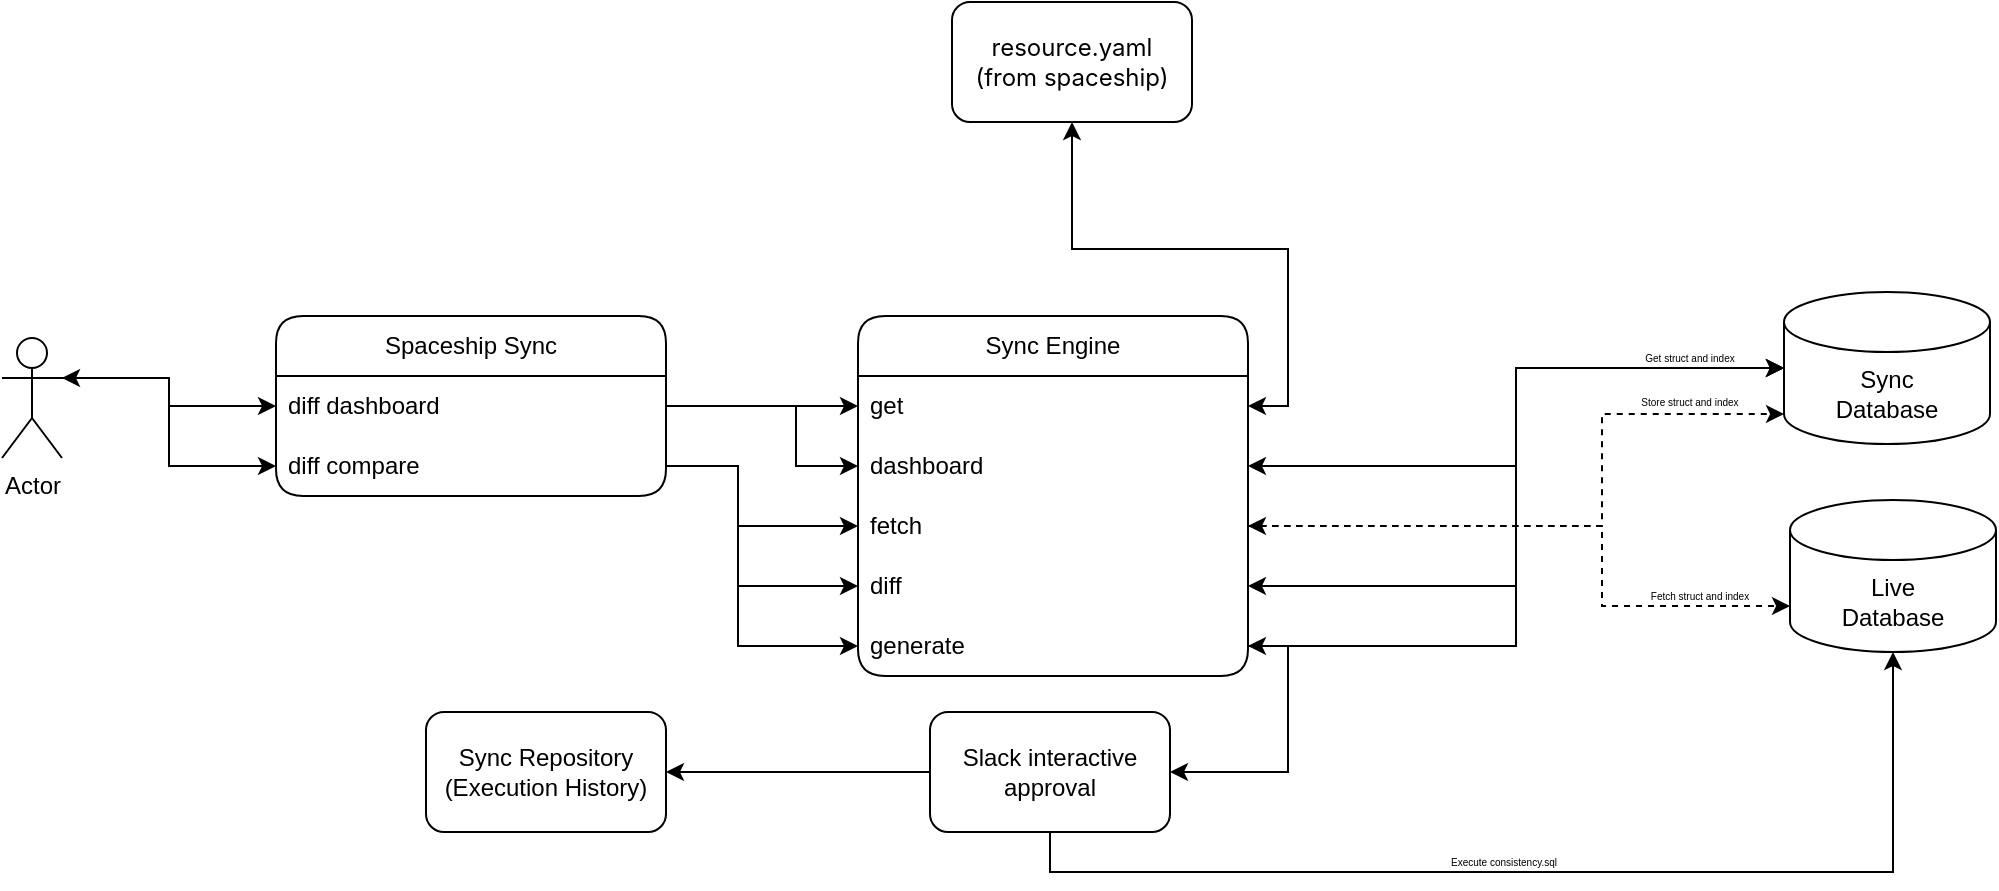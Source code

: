 <mxfile version="28.2.8">
  <diagram name="Page-1" id="RxBSyc3wob9okjWbrA7p">
    <mxGraphModel dx="1251" dy="768" grid="0" gridSize="10" guides="1" tooltips="1" connect="1" arrows="1" fold="1" page="1" pageScale="1" pageWidth="1169" pageHeight="827" math="0" shadow="0">
      <root>
        <mxCell id="0" />
        <mxCell id="1" parent="0" />
        <mxCell id="Tet-FPK4zb9LAncyXw8V-1" value="&lt;font face=&quot;SF Pro Display&quot;&gt;resource.yaml&lt;/font&gt;&lt;div&gt;&lt;font face=&quot;SF Pro Display&quot;&gt;(from spaceship)&lt;/font&gt;&lt;/div&gt;" style="rounded=1;whiteSpace=wrap;html=1;glass=0;" vertex="1" parent="1">
          <mxGeometry x="561" y="196" width="120" height="60" as="geometry" />
        </mxCell>
        <mxCell id="Tet-FPK4zb9LAncyXw8V-3" value="Live&lt;div&gt;Database&lt;/div&gt;" style="shape=cylinder3;whiteSpace=wrap;html=1;boundedLbl=1;backgroundOutline=1;size=15;" vertex="1" parent="1">
          <mxGeometry x="980" y="445" width="103" height="76" as="geometry" />
        </mxCell>
        <mxCell id="Tet-FPK4zb9LAncyXw8V-4" value="Sync&lt;div&gt;Database&lt;/div&gt;" style="shape=cylinder3;whiteSpace=wrap;html=1;boundedLbl=1;backgroundOutline=1;size=15;" vertex="1" parent="1">
          <mxGeometry x="977" y="341" width="103" height="76" as="geometry" />
        </mxCell>
        <mxCell id="Tet-FPK4zb9LAncyXw8V-8" value="Sync Engine" style="swimlane;fontStyle=0;childLayout=stackLayout;horizontal=1;startSize=30;horizontalStack=0;resizeParent=1;resizeParentMax=0;resizeLast=0;collapsible=1;marginBottom=0;whiteSpace=wrap;html=1;rounded=1;" vertex="1" parent="1">
          <mxGeometry x="514" y="353" width="195" height="180" as="geometry" />
        </mxCell>
        <mxCell id="Tet-FPK4zb9LAncyXw8V-9" value="get" style="text;strokeColor=none;fillColor=none;align=left;verticalAlign=middle;spacingLeft=4;spacingRight=4;overflow=hidden;points=[[0,0.5],[1,0.5]];portConstraint=eastwest;rotatable=0;whiteSpace=wrap;html=1;" vertex="1" parent="Tet-FPK4zb9LAncyXw8V-8">
          <mxGeometry y="30" width="195" height="30" as="geometry" />
        </mxCell>
        <mxCell id="Tet-FPK4zb9LAncyXw8V-20" value="dashboard" style="text;strokeColor=none;fillColor=none;align=left;verticalAlign=middle;spacingLeft=4;spacingRight=4;overflow=hidden;points=[[0,0.5],[1,0.5]];portConstraint=eastwest;rotatable=0;whiteSpace=wrap;html=1;" vertex="1" parent="Tet-FPK4zb9LAncyXw8V-8">
          <mxGeometry y="60" width="195" height="30" as="geometry" />
        </mxCell>
        <mxCell id="Tet-FPK4zb9LAncyXw8V-10" value="fetch" style="text;strokeColor=none;fillColor=none;align=left;verticalAlign=middle;spacingLeft=4;spacingRight=4;overflow=hidden;points=[[0,0.5],[1,0.5]];portConstraint=eastwest;rotatable=0;whiteSpace=wrap;html=1;" vertex="1" parent="Tet-FPK4zb9LAncyXw8V-8">
          <mxGeometry y="90" width="195" height="30" as="geometry" />
        </mxCell>
        <mxCell id="Tet-FPK4zb9LAncyXw8V-11" value="diff" style="text;strokeColor=none;fillColor=none;align=left;verticalAlign=middle;spacingLeft=4;spacingRight=4;overflow=hidden;points=[[0,0.5],[1,0.5]];portConstraint=eastwest;rotatable=0;whiteSpace=wrap;html=1;" vertex="1" parent="Tet-FPK4zb9LAncyXw8V-8">
          <mxGeometry y="120" width="195" height="30" as="geometry" />
        </mxCell>
        <mxCell id="Tet-FPK4zb9LAncyXw8V-12" value="generate" style="text;strokeColor=none;fillColor=none;align=left;verticalAlign=middle;spacingLeft=4;spacingRight=4;overflow=hidden;points=[[0,0.5],[1,0.5]];portConstraint=eastwest;rotatable=0;whiteSpace=wrap;html=1;" vertex="1" parent="Tet-FPK4zb9LAncyXw8V-8">
          <mxGeometry y="150" width="195" height="30" as="geometry" />
        </mxCell>
        <mxCell id="Tet-FPK4zb9LAncyXw8V-43" style="edgeStyle=orthogonalEdgeStyle;rounded=0;orthogonalLoop=1;jettySize=auto;html=1;exitX=1;exitY=0.333;exitDx=0;exitDy=0;exitPerimeter=0;" edge="1" parent="1" source="Tet-FPK4zb9LAncyXw8V-13" target="Tet-FPK4zb9LAncyXw8V-16">
          <mxGeometry relative="1" as="geometry" />
        </mxCell>
        <mxCell id="Tet-FPK4zb9LAncyXw8V-44" style="edgeStyle=orthogonalEdgeStyle;rounded=0;orthogonalLoop=1;jettySize=auto;html=1;exitX=1;exitY=0.333;exitDx=0;exitDy=0;exitPerimeter=0;startArrow=classic;startFill=1;" edge="1" parent="1" source="Tet-FPK4zb9LAncyXw8V-13" target="Tet-FPK4zb9LAncyXw8V-17">
          <mxGeometry relative="1" as="geometry" />
        </mxCell>
        <mxCell id="Tet-FPK4zb9LAncyXw8V-13" value="Actor" style="shape=umlActor;verticalLabelPosition=bottom;verticalAlign=top;html=1;outlineConnect=0;" vertex="1" parent="1">
          <mxGeometry x="86" y="364" width="30" height="60" as="geometry" />
        </mxCell>
        <mxCell id="Tet-FPK4zb9LAncyXw8V-15" value="Spaceship Sync" style="swimlane;fontStyle=0;childLayout=stackLayout;horizontal=1;startSize=30;horizontalStack=0;resizeParent=1;resizeParentMax=0;resizeLast=0;collapsible=1;marginBottom=0;whiteSpace=wrap;html=1;rounded=1;" vertex="1" parent="1">
          <mxGeometry x="223" y="353" width="195" height="90" as="geometry" />
        </mxCell>
        <mxCell id="Tet-FPK4zb9LAncyXw8V-16" value="diff dashboard" style="text;strokeColor=none;fillColor=none;align=left;verticalAlign=middle;spacingLeft=4;spacingRight=4;overflow=hidden;points=[[0,0.5],[1,0.5]];portConstraint=eastwest;rotatable=0;whiteSpace=wrap;html=1;" vertex="1" parent="Tet-FPK4zb9LAncyXw8V-15">
          <mxGeometry y="30" width="195" height="30" as="geometry" />
        </mxCell>
        <mxCell id="Tet-FPK4zb9LAncyXw8V-17" value="diff compare" style="text;strokeColor=none;fillColor=none;align=left;verticalAlign=middle;spacingLeft=4;spacingRight=4;overflow=hidden;points=[[0,0.5],[1,0.5]];portConstraint=eastwest;rotatable=0;whiteSpace=wrap;html=1;" vertex="1" parent="Tet-FPK4zb9LAncyXw8V-15">
          <mxGeometry y="60" width="195" height="30" as="geometry" />
        </mxCell>
        <mxCell id="Tet-FPK4zb9LAncyXw8V-22" value="" style="edgeStyle=orthogonalEdgeStyle;rounded=0;orthogonalLoop=1;jettySize=auto;html=1;entryX=0.5;entryY=1;entryDx=0;entryDy=0;startArrow=classic;startFill=1;" edge="1" parent="1" source="Tet-FPK4zb9LAncyXw8V-9" target="Tet-FPK4zb9LAncyXw8V-1">
          <mxGeometry relative="1" as="geometry" />
        </mxCell>
        <mxCell id="Tet-FPK4zb9LAncyXw8V-25" style="edgeStyle=orthogonalEdgeStyle;rounded=0;orthogonalLoop=1;jettySize=auto;html=1;exitX=1;exitY=0.5;exitDx=0;exitDy=0;entryX=0;entryY=0.5;entryDx=0;entryDy=0;" edge="1" parent="1" source="Tet-FPK4zb9LAncyXw8V-16" target="Tet-FPK4zb9LAncyXw8V-9">
          <mxGeometry relative="1" as="geometry" />
        </mxCell>
        <mxCell id="Tet-FPK4zb9LAncyXw8V-26" style="edgeStyle=orthogonalEdgeStyle;rounded=0;orthogonalLoop=1;jettySize=auto;html=1;exitX=1;exitY=0.5;exitDx=0;exitDy=0;" edge="1" parent="1" source="Tet-FPK4zb9LAncyXw8V-16" target="Tet-FPK4zb9LAncyXw8V-20">
          <mxGeometry relative="1" as="geometry">
            <Array as="points">
              <mxPoint x="483" y="398" />
              <mxPoint x="483" y="428" />
            </Array>
          </mxGeometry>
        </mxCell>
        <mxCell id="Tet-FPK4zb9LAncyXw8V-27" style="edgeStyle=orthogonalEdgeStyle;rounded=0;orthogonalLoop=1;jettySize=auto;html=1;exitX=1;exitY=0.5;exitDx=0;exitDy=0;" edge="1" parent="1" source="Tet-FPK4zb9LAncyXw8V-17" target="Tet-FPK4zb9LAncyXw8V-10">
          <mxGeometry relative="1" as="geometry">
            <Array as="points">
              <mxPoint x="454" y="428" />
              <mxPoint x="454" y="458" />
            </Array>
          </mxGeometry>
        </mxCell>
        <mxCell id="Tet-FPK4zb9LAncyXw8V-28" style="edgeStyle=orthogonalEdgeStyle;rounded=0;orthogonalLoop=1;jettySize=auto;html=1;exitX=1;exitY=0.5;exitDx=0;exitDy=0;entryX=0;entryY=0.5;entryDx=0;entryDy=0;" edge="1" parent="1" source="Tet-FPK4zb9LAncyXw8V-17" target="Tet-FPK4zb9LAncyXw8V-11">
          <mxGeometry relative="1" as="geometry">
            <Array as="points">
              <mxPoint x="454" y="428" />
              <mxPoint x="454" y="488" />
            </Array>
          </mxGeometry>
        </mxCell>
        <mxCell id="Tet-FPK4zb9LAncyXw8V-29" style="edgeStyle=orthogonalEdgeStyle;rounded=0;orthogonalLoop=1;jettySize=auto;html=1;exitX=1;exitY=0.5;exitDx=0;exitDy=0;entryX=0;entryY=0.5;entryDx=0;entryDy=0;" edge="1" parent="1" source="Tet-FPK4zb9LAncyXw8V-17" target="Tet-FPK4zb9LAncyXw8V-12">
          <mxGeometry relative="1" as="geometry">
            <Array as="points">
              <mxPoint x="454" y="428" />
              <mxPoint x="454" y="518" />
            </Array>
          </mxGeometry>
        </mxCell>
        <mxCell id="Tet-FPK4zb9LAncyXw8V-31" style="edgeStyle=orthogonalEdgeStyle;rounded=0;orthogonalLoop=1;jettySize=auto;html=1;exitX=1;exitY=0.5;exitDx=0;exitDy=0;entryX=0;entryY=0.5;entryDx=0;entryDy=0;entryPerimeter=0;startArrow=classic;startFill=1;" edge="1" parent="1" source="Tet-FPK4zb9LAncyXw8V-20" target="Tet-FPK4zb9LAncyXw8V-4">
          <mxGeometry relative="1" as="geometry" />
        </mxCell>
        <mxCell id="Tet-FPK4zb9LAncyXw8V-33" style="edgeStyle=orthogonalEdgeStyle;rounded=0;orthogonalLoop=1;jettySize=auto;html=1;exitX=1;exitY=0.5;exitDx=0;exitDy=0;dashed=1;" edge="1" parent="1" source="Tet-FPK4zb9LAncyXw8V-10" target="Tet-FPK4zb9LAncyXw8V-3">
          <mxGeometry relative="1" as="geometry">
            <Array as="points">
              <mxPoint x="886" y="458" />
              <mxPoint x="886" y="498" />
            </Array>
          </mxGeometry>
        </mxCell>
        <mxCell id="Tet-FPK4zb9LAncyXw8V-34" style="edgeStyle=orthogonalEdgeStyle;rounded=0;orthogonalLoop=1;jettySize=auto;html=1;exitX=1;exitY=0.5;exitDx=0;exitDy=0;entryX=0;entryY=0.5;entryDx=0;entryDy=0;entryPerimeter=0;startArrow=classic;startFill=1;" edge="1" parent="1" source="Tet-FPK4zb9LAncyXw8V-11" target="Tet-FPK4zb9LAncyXw8V-4">
          <mxGeometry relative="1" as="geometry" />
        </mxCell>
        <mxCell id="Tet-FPK4zb9LAncyXw8V-35" style="edgeStyle=orthogonalEdgeStyle;rounded=0;orthogonalLoop=1;jettySize=auto;html=1;exitX=1;exitY=0.5;exitDx=0;exitDy=0;entryX=0;entryY=0.5;entryDx=0;entryDy=0;entryPerimeter=0;startArrow=classic;startFill=1;" edge="1" parent="1" source="Tet-FPK4zb9LAncyXw8V-12" target="Tet-FPK4zb9LAncyXw8V-4">
          <mxGeometry relative="1" as="geometry" />
        </mxCell>
        <mxCell id="Tet-FPK4zb9LAncyXw8V-45" style="edgeStyle=orthogonalEdgeStyle;rounded=0;orthogonalLoop=1;jettySize=auto;html=1;exitX=0.5;exitY=1;exitDx=0;exitDy=0;" edge="1" parent="1" source="Tet-FPK4zb9LAncyXw8V-36" target="Tet-FPK4zb9LAncyXw8V-3">
          <mxGeometry relative="1" as="geometry" />
        </mxCell>
        <mxCell id="Tet-FPK4zb9LAncyXw8V-48" style="edgeStyle=orthogonalEdgeStyle;rounded=0;orthogonalLoop=1;jettySize=auto;html=1;exitX=0;exitY=0.5;exitDx=0;exitDy=0;entryX=1;entryY=0.5;entryDx=0;entryDy=0;" edge="1" parent="1" source="Tet-FPK4zb9LAncyXw8V-36" target="Tet-FPK4zb9LAncyXw8V-47">
          <mxGeometry relative="1" as="geometry" />
        </mxCell>
        <mxCell id="Tet-FPK4zb9LAncyXw8V-36" value="Slack interactive&lt;div&gt;approval&lt;/div&gt;" style="rounded=1;whiteSpace=wrap;html=1;" vertex="1" parent="1">
          <mxGeometry x="550" y="551" width="120" height="60" as="geometry" />
        </mxCell>
        <mxCell id="Tet-FPK4zb9LAncyXw8V-39" style="edgeStyle=orthogonalEdgeStyle;rounded=0;orthogonalLoop=1;jettySize=auto;html=1;exitX=1;exitY=0.5;exitDx=0;exitDy=0;entryX=0;entryY=1;entryDx=0;entryDy=-15;entryPerimeter=0;dashed=1;startArrow=classic;startFill=1;" edge="1" parent="1" source="Tet-FPK4zb9LAncyXw8V-10" target="Tet-FPK4zb9LAncyXw8V-4">
          <mxGeometry relative="1" as="geometry">
            <Array as="points">
              <mxPoint x="886" y="458" />
              <mxPoint x="886" y="402" />
            </Array>
          </mxGeometry>
        </mxCell>
        <mxCell id="Tet-FPK4zb9LAncyXw8V-40" value="&lt;font style=&quot;font-size: 5px;&quot;&gt;Fetch struct and index&lt;/font&gt;" style="text;html=1;whiteSpace=wrap;strokeColor=none;fillColor=none;align=center;verticalAlign=middle;rounded=0;" vertex="1" parent="1">
          <mxGeometry x="907" y="486" width="56" height="10" as="geometry" />
        </mxCell>
        <mxCell id="Tet-FPK4zb9LAncyXw8V-41" value="&lt;font style=&quot;font-size: 5px;&quot;&gt;Store struct and index&lt;/font&gt;" style="text;html=1;whiteSpace=wrap;strokeColor=none;fillColor=none;align=center;verticalAlign=middle;rounded=0;" vertex="1" parent="1">
          <mxGeometry x="902" y="389" width="56" height="10" as="geometry" />
        </mxCell>
        <mxCell id="Tet-FPK4zb9LAncyXw8V-42" value="&lt;font style=&quot;font-size: 5px;&quot;&gt;Get struct and index&lt;/font&gt;" style="text;html=1;whiteSpace=wrap;strokeColor=none;fillColor=none;align=center;verticalAlign=middle;rounded=0;" vertex="1" parent="1">
          <mxGeometry x="902" y="367" width="56" height="10" as="geometry" />
        </mxCell>
        <mxCell id="Tet-FPK4zb9LAncyXw8V-46" style="edgeStyle=orthogonalEdgeStyle;rounded=0;orthogonalLoop=1;jettySize=auto;html=1;exitX=1;exitY=0.5;exitDx=0;exitDy=0;entryX=1;entryY=0.5;entryDx=0;entryDy=0;" edge="1" parent="1" source="Tet-FPK4zb9LAncyXw8V-12" target="Tet-FPK4zb9LAncyXw8V-36">
          <mxGeometry relative="1" as="geometry" />
        </mxCell>
        <mxCell id="Tet-FPK4zb9LAncyXw8V-47" value="Sync Repository&lt;div&gt;(Execution History)&lt;/div&gt;" style="rounded=1;whiteSpace=wrap;html=1;" vertex="1" parent="1">
          <mxGeometry x="298" y="551" width="120" height="60" as="geometry" />
        </mxCell>
        <mxCell id="Tet-FPK4zb9LAncyXw8V-49" value="&lt;span style=&quot;font-size: 5px;&quot;&gt;Execute consistency.sql&lt;/span&gt;" style="text;html=1;whiteSpace=wrap;strokeColor=none;fillColor=none;align=center;verticalAlign=middle;rounded=0;" vertex="1" parent="1">
          <mxGeometry x="809" y="619" width="56" height="10" as="geometry" />
        </mxCell>
      </root>
    </mxGraphModel>
  </diagram>
</mxfile>
